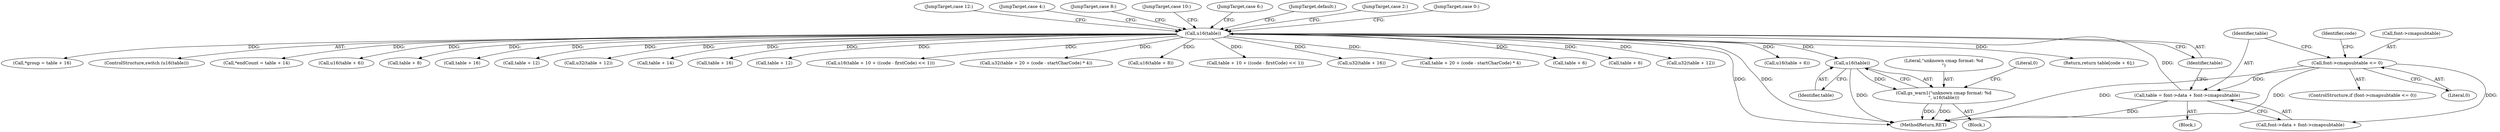 digraph "0_ghostscript_961b10cdd71403072fb99401a45f3bef6ce53626@pointer" {
"1000422" [label="(Call,u16(table))"];
"1000141" [label="(Call,u16(table))"];
"1000131" [label="(Call,table = font->data + font->cmapsubtable)"];
"1000124" [label="(Call,font->cmapsubtable <= 0)"];
"1000420" [label="(Call,gs_warn1(\"unknown cmap format: %d\n\", u16(table)))"];
"1000283" [label="(Call,u16(table + 8))"];
"1000121" [label="(Block,)"];
"1000301" [label="(Call,table + 10 + ((code - firstCode) << 1))"];
"1000425" [label="(Literal,0)"];
"1000322" [label="(Call,u32(table + 16))"];
"1000349" [label="(JumpTarget,case 12:)"];
"1000340" [label="(Call,table + 20 + (code - startCharCode) * 4)"];
"1000157" [label="(Call,table + 6)"];
"1000151" [label="(JumpTarget,case 4:)"];
"1000277" [label="(Call,table + 6)"];
"1000354" [label="(Call,u32(table + 12))"];
"1000124" [label="(Call,font->cmapsubtable <= 0)"];
"1000418" [label="(JumpTarget,case 8:)"];
"1000276" [label="(Call,u16(table + 6))"];
"1000145" [label="(Return,return table[code + 6];)"];
"1000132" [label="(Identifier,table)"];
"1000359" [label="(Call,*group = table + 16)"];
"1000130" [label="(Identifier,code)"];
"1000140" [label="(ControlStructure,switch (u16(table)))"];
"1000310" [label="(JumpTarget,case 10:)"];
"1000271" [label="(JumpTarget,case 6:)"];
"1000131" [label="(Call,table = font->data + font->cmapsubtable)"];
"1000161" [label="(Call,*endCount = table + 14)"];
"1000423" [label="(Identifier,table)"];
"1000420" [label="(Call,gs_warn1(\"unknown cmap format: %d\n\", u16(table)))"];
"1000156" [label="(Call,u16(table + 6))"];
"1000419" [label="(JumpTarget,default:)"];
"1000417" [label="(JumpTarget,case 2:)"];
"1000284" [label="(Call,table + 8)"];
"1000323" [label="(Call,table + 16)"];
"1000133" [label="(Call,font->data + font->cmapsubtable)"];
"1000355" [label="(Call,table + 12)"];
"1000144" [label="(JumpTarget,case 0:)"];
"1000315" [label="(Call,u32(table + 12))"];
"1000142" [label="(Identifier,table)"];
"1000421" [label="(Literal,\"unknown cmap format: %d\n\")"];
"1000163" [label="(Call,table + 14)"];
"1000818" [label="(MethodReturn,RET)"];
"1000123" [label="(ControlStructure,if (font->cmapsubtable <= 0))"];
"1000141" [label="(Call,u16(table))"];
"1000361" [label="(Call,table + 16)"];
"1000152" [label="(Block,)"];
"1000316" [label="(Call,table + 12)"];
"1000125" [label="(Call,font->cmapsubtable)"];
"1000300" [label="(Call,u16(table + 10 + ((code - firstCode) << 1)))"];
"1000339" [label="(Call,u32(table + 20 + (code - startCharCode) * 4))"];
"1000128" [label="(Literal,0)"];
"1000422" [label="(Call,u16(table))"];
"1000422" -> "1000420"  [label="AST: "];
"1000422" -> "1000423"  [label="CFG: "];
"1000423" -> "1000422"  [label="AST: "];
"1000420" -> "1000422"  [label="CFG: "];
"1000422" -> "1000818"  [label="DDG: "];
"1000422" -> "1000420"  [label="DDG: "];
"1000141" -> "1000422"  [label="DDG: "];
"1000141" -> "1000140"  [label="AST: "];
"1000141" -> "1000142"  [label="CFG: "];
"1000142" -> "1000141"  [label="AST: "];
"1000144" -> "1000141"  [label="CFG: "];
"1000151" -> "1000141"  [label="CFG: "];
"1000271" -> "1000141"  [label="CFG: "];
"1000310" -> "1000141"  [label="CFG: "];
"1000349" -> "1000141"  [label="CFG: "];
"1000417" -> "1000141"  [label="CFG: "];
"1000418" -> "1000141"  [label="CFG: "];
"1000419" -> "1000141"  [label="CFG: "];
"1000141" -> "1000818"  [label="DDG: "];
"1000141" -> "1000818"  [label="DDG: "];
"1000131" -> "1000141"  [label="DDG: "];
"1000141" -> "1000145"  [label="DDG: "];
"1000141" -> "1000156"  [label="DDG: "];
"1000141" -> "1000157"  [label="DDG: "];
"1000141" -> "1000161"  [label="DDG: "];
"1000141" -> "1000163"  [label="DDG: "];
"1000141" -> "1000276"  [label="DDG: "];
"1000141" -> "1000277"  [label="DDG: "];
"1000141" -> "1000283"  [label="DDG: "];
"1000141" -> "1000284"  [label="DDG: "];
"1000141" -> "1000300"  [label="DDG: "];
"1000141" -> "1000301"  [label="DDG: "];
"1000141" -> "1000315"  [label="DDG: "];
"1000141" -> "1000316"  [label="DDG: "];
"1000141" -> "1000322"  [label="DDG: "];
"1000141" -> "1000323"  [label="DDG: "];
"1000141" -> "1000339"  [label="DDG: "];
"1000141" -> "1000340"  [label="DDG: "];
"1000141" -> "1000354"  [label="DDG: "];
"1000141" -> "1000355"  [label="DDG: "];
"1000141" -> "1000359"  [label="DDG: "];
"1000141" -> "1000361"  [label="DDG: "];
"1000131" -> "1000121"  [label="AST: "];
"1000131" -> "1000133"  [label="CFG: "];
"1000132" -> "1000131"  [label="AST: "];
"1000133" -> "1000131"  [label="AST: "];
"1000142" -> "1000131"  [label="CFG: "];
"1000131" -> "1000818"  [label="DDG: "];
"1000124" -> "1000131"  [label="DDG: "];
"1000124" -> "1000123"  [label="AST: "];
"1000124" -> "1000128"  [label="CFG: "];
"1000125" -> "1000124"  [label="AST: "];
"1000128" -> "1000124"  [label="AST: "];
"1000130" -> "1000124"  [label="CFG: "];
"1000132" -> "1000124"  [label="CFG: "];
"1000124" -> "1000818"  [label="DDG: "];
"1000124" -> "1000818"  [label="DDG: "];
"1000124" -> "1000133"  [label="DDG: "];
"1000420" -> "1000152"  [label="AST: "];
"1000421" -> "1000420"  [label="AST: "];
"1000425" -> "1000420"  [label="CFG: "];
"1000420" -> "1000818"  [label="DDG: "];
"1000420" -> "1000818"  [label="DDG: "];
}
